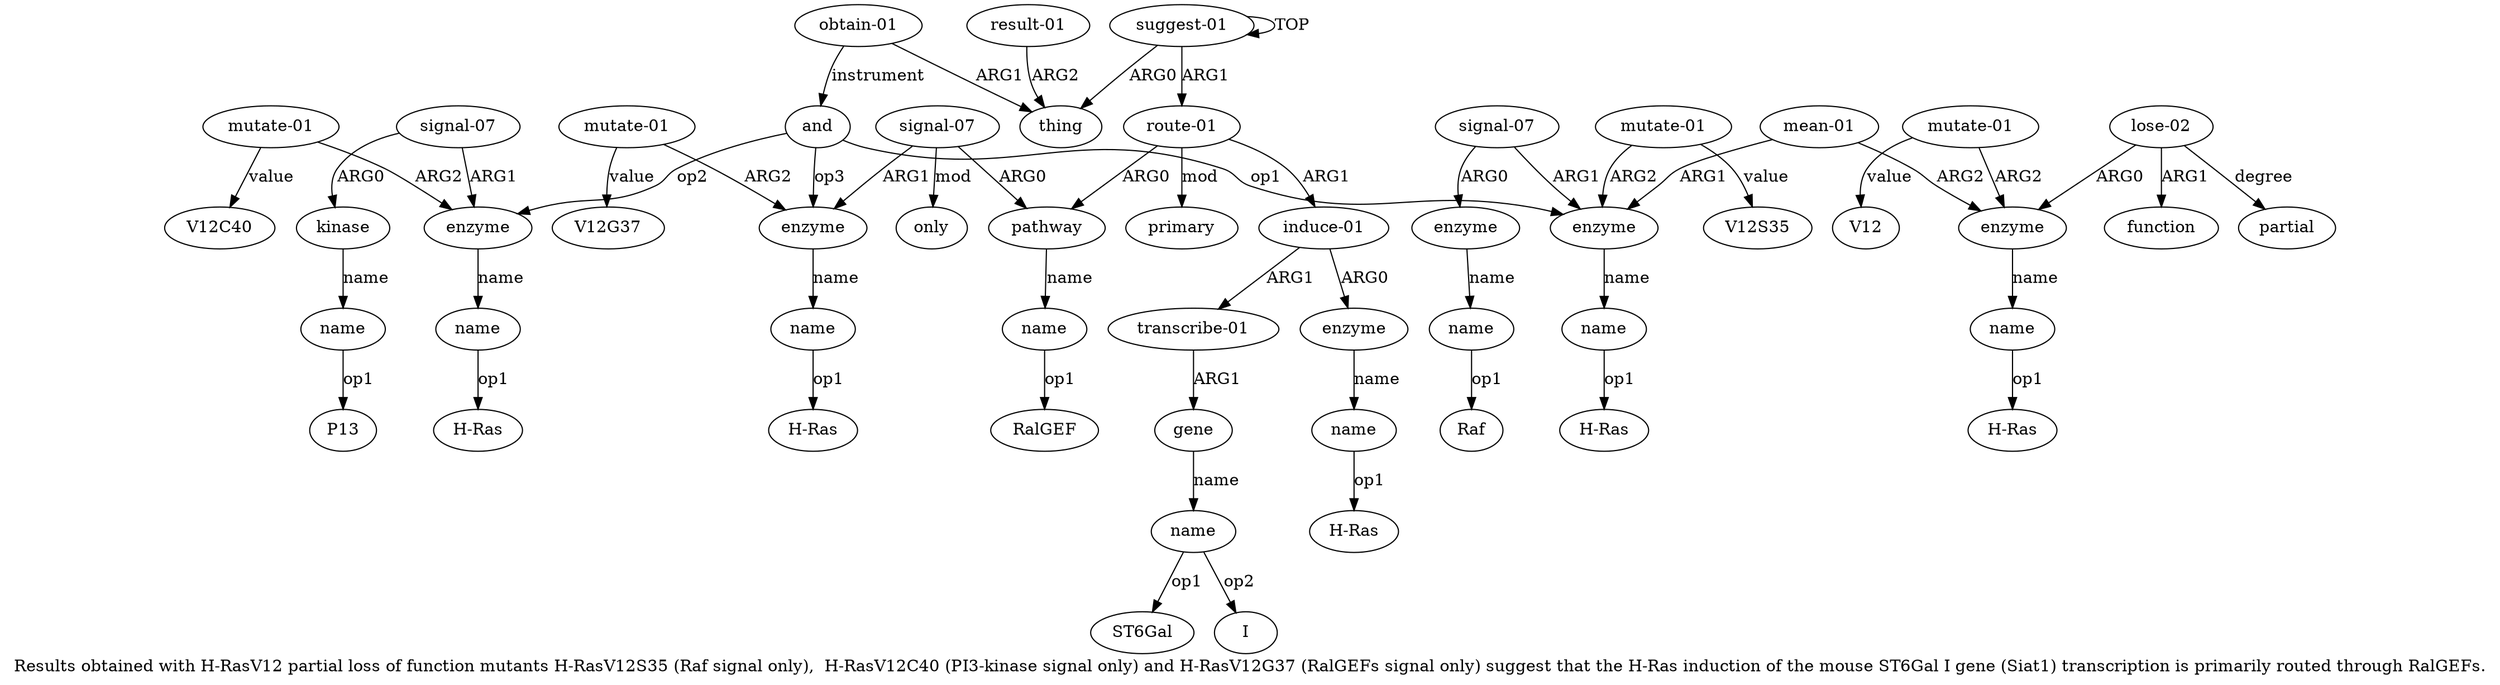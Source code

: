 digraph  {
	graph [label="Results obtained with H-RasV12 partial loss of function mutants H-RasV12S35 (Raf signal only),  H-RasV12C40 (PI3-kinase signal only) \
and H-RasV12G37 (RalGEFs signal only) suggest that the H-Ras induction of the mouse ST6Gal I gene (Siat1) transcription is primarily \
routed through RalGEFs."];
	node [label="\N"];
	a20	 [color=black,
		gold_ind=20,
		gold_label="mutate-01",
		label="mutate-01",
		test_ind=20,
		test_label="mutate-01"];
	"a20 V12C40"	 [color=black,
		gold_ind=-1,
		gold_label=V12C40,
		label=V12C40,
		test_ind=-1,
		test_label=V12C40];
	a20 -> "a20 V12C40" [key=0,
	color=black,
	gold_label=value,
	label=value,
	test_label=value];
a18 [color=black,
	gold_ind=18,
	gold_label=enzyme,
	label=enzyme,
	test_ind=18,
	test_label=enzyme];
a20 -> a18 [key=0,
color=black,
gold_label=ARG2,
label=ARG2,
test_label=ARG2];
a21 [color=black,
gold_ind=21,
gold_label="signal-07",
label="signal-07",
test_ind=21,
test_label="signal-07"];
a22 [color=black,
gold_ind=22,
gold_label=kinase,
label=kinase,
test_ind=22,
test_label=kinase];
a21 -> a22 [key=0,
color=black,
gold_label=ARG0,
label=ARG0,
test_label=ARG0];
a21 -> a18 [key=0,
color=black,
gold_label=ARG1,
label=ARG1,
test_label=ARG1];
a23 [color=black,
gold_ind=23,
gold_label=name,
label=name,
test_ind=23,
test_label=name];
a22 -> a23 [key=0,
color=black,
gold_label=name,
label=name,
test_label=name];
"a23 P13" [color=black,
gold_ind=-1,
gold_label=P13,
label=P13,
test_ind=-1,
test_label=P13];
a23 -> "a23 P13" [key=0,
color=black,
gold_label=op1,
label=op1,
test_label=op1];
a24 [color=black,
gold_ind=24,
gold_label=enzyme,
label=enzyme,
test_ind=24,
test_label=enzyme];
a25 [color=black,
gold_ind=25,
gold_label=name,
label=name,
test_ind=25,
test_label=name];
a24 -> a25 [key=0,
color=black,
gold_label=name,
label=name,
test_label=name];
"a25 H-Ras" [color=black,
gold_ind=-1,
gold_label="H-Ras",
label="H-Ras",
test_ind=-1,
test_label="H-Ras"];
a25 -> "a25 H-Ras" [key=0,
color=black,
gold_label=op1,
label=op1,
test_label=op1];
a26 [color=black,
gold_ind=26,
gold_label="mutate-01",
label="mutate-01",
test_ind=26,
test_label="mutate-01"];
a26 -> a24 [key=0,
color=black,
gold_label=ARG2,
label=ARG2,
test_label=ARG2];
"a26 V12G37" [color=black,
gold_ind=-1,
gold_label=V12G37,
label=V12G37,
test_ind=-1,
test_label=V12G37];
a26 -> "a26 V12G37" [key=0,
color=black,
gold_label=value,
label=value,
test_label=value];
a27 [color=black,
gold_ind=27,
gold_label="signal-07",
label="signal-07",
test_ind=27,
test_label="signal-07"];
a27 -> a24 [key=0,
color=black,
gold_label=ARG1,
label=ARG1,
test_label=ARG1];
a28 [color=black,
gold_ind=28,
gold_label=pathway,
label=pathway,
test_ind=28,
test_label=pathway];
a27 -> a28 [key=0,
color=black,
gold_label=ARG0,
label=ARG0,
test_label=ARG0];
a30 [color=black,
gold_ind=30,
gold_label=only,
label=only,
test_ind=30,
test_label=only];
a27 -> a30 [key=0,
color=black,
gold_label=mod,
label=mod,
test_label=mod];
a29 [color=black,
gold_ind=29,
gold_label=name,
label=name,
test_ind=29,
test_label=name];
a28 -> a29 [key=0,
color=black,
gold_label=name,
label=name,
test_label=name];
"a29 RalGEF" [color=black,
gold_ind=-1,
gold_label=RalGEF,
label=RalGEF,
test_ind=-1,
test_label=RalGEF];
a29 -> "a29 RalGEF" [key=0,
color=black,
gold_label=op1,
label=op1,
test_label=op1];
"a11 V12" [color=black,
gold_ind=-1,
gold_label=V12,
label=V12,
test_ind=-1,
test_label=V12];
a31 [color=black,
gold_ind=31,
gold_label="route-01",
label="route-01",
test_ind=31,
test_label="route-01"];
a31 -> a28 [key=0,
color=black,
gold_label=ARG0,
label=ARG0,
test_label=ARG0];
a32 [color=black,
gold_ind=32,
gold_label="induce-01",
label="induce-01",
test_ind=32,
test_label="induce-01"];
a31 -> a32 [key=0,
color=black,
gold_label=ARG1,
label=ARG1,
test_label=ARG1];
a38 [color=black,
gold_ind=38,
gold_label=primary,
label=primary,
test_ind=38,
test_label=primary];
a31 -> a38 [key=0,
color=black,
gold_label=mod,
label=mod,
test_label=mod];
"a17 Raf" [color=black,
gold_ind=-1,
gold_label=Raf,
label=Raf,
test_ind=-1,
test_label=Raf];
a37 [color=black,
gold_ind=37,
gold_label=name,
label=name,
test_ind=37,
test_label=name];
"a37 ST6Gal" [color=black,
gold_ind=-1,
gold_label=ST6Gal,
label=ST6Gal,
test_ind=-1,
test_label=ST6Gal];
a37 -> "a37 ST6Gal" [key=0,
color=black,
gold_label=op1,
label=op1,
test_label=op1];
"a37 I" [color=black,
gold_ind=-1,
gold_label=I,
label=I,
test_ind=-1,
test_label=I];
a37 -> "a37 I" [key=0,
color=black,
gold_label=op2,
label=op2,
test_label=op2];
a36 [color=black,
gold_ind=36,
gold_label=gene,
label=gene,
test_ind=36,
test_label=gene];
a36 -> a37 [key=0,
color=black,
gold_label=name,
label=name,
test_label=name];
a33 [color=black,
gold_ind=33,
gold_label=enzyme,
label=enzyme,
test_ind=33,
test_label=enzyme];
a34 [color=black,
gold_ind=34,
gold_label=name,
label=name,
test_ind=34,
test_label=name];
a33 -> a34 [key=0,
color=black,
gold_label=name,
label=name,
test_label=name];
a35 [color=black,
gold_ind=35,
gold_label="transcribe-01",
label="transcribe-01",
test_ind=35,
test_label="transcribe-01"];
a35 -> a36 [key=0,
color=black,
gold_label=ARG1,
label=ARG1,
test_label=ARG1];
"a34 H-Ras" [color=black,
gold_ind=-1,
gold_label="H-Ras",
label="H-Ras",
test_ind=-1,
test_label="H-Ras"];
a34 -> "a34 H-Ras" [key=0,
color=black,
gold_label=op1,
label=op1,
test_label=op1];
"a10 H-Ras" [color=black,
gold_ind=-1,
gold_label="H-Ras",
label="H-Ras",
test_ind=-1,
test_label="H-Ras"];
"a19 H-Ras" [color=black,
gold_ind=-1,
gold_label="H-Ras",
label="H-Ras",
test_ind=-1,
test_label="H-Ras"];
a32 -> a33 [key=0,
color=black,
gold_label=ARG0,
label=ARG0,
test_label=ARG0];
a32 -> a35 [key=0,
color=black,
gold_label=ARG1,
label=ARG1,
test_label=ARG1];
a15 [color=black,
gold_ind=15,
gold_label="signal-07",
label="signal-07",
test_ind=15,
test_label="signal-07"];
a16 [color=black,
gold_ind=16,
gold_label=enzyme,
label=enzyme,
test_ind=16,
test_label=enzyme];
a15 -> a16 [key=0,
color=black,
gold_label=ARG0,
label=ARG0,
test_label=ARG0];
a5 [color=black,
gold_ind=5,
gold_label=enzyme,
label=enzyme,
test_ind=5,
test_label=enzyme];
a15 -> a5 [key=0,
color=black,
gold_label=ARG1,
label=ARG1,
test_label=ARG1];
a14 [color=black,
gold_ind=14,
gold_label=partial,
label=partial,
test_ind=14,
test_label=partial];
a17 [color=black,
gold_ind=17,
gold_label=name,
label=name,
test_ind=17,
test_label=name];
a17 -> "a17 Raf" [key=0,
color=black,
gold_label=op1,
label=op1,
test_label=op1];
a16 -> a17 [key=0,
color=black,
gold_label=name,
label=name,
test_label=name];
a11 [color=black,
gold_ind=11,
gold_label="mutate-01",
label="mutate-01",
test_ind=11,
test_label="mutate-01"];
a11 -> "a11 V12" [key=0,
color=black,
gold_label=value,
label=value,
test_label=value];
a9 [color=black,
gold_ind=9,
gold_label=enzyme,
label=enzyme,
test_ind=9,
test_label=enzyme];
a11 -> a9 [key=0,
color=black,
gold_label=ARG2,
label=ARG2,
test_label=ARG2];
a10 [color=black,
gold_ind=10,
gold_label=name,
label=name,
test_ind=10,
test_label=name];
a10 -> "a10 H-Ras" [key=0,
color=black,
gold_label=op1,
label=op1,
test_label=op1];
a13 [color=black,
gold_ind=13,
gold_label=function,
label=function,
test_ind=13,
test_label=function];
a12 [color=black,
gold_ind=12,
gold_label="lose-02",
label="lose-02",
test_ind=12,
test_label="lose-02"];
a12 -> a14 [key=0,
color=black,
gold_label=degree,
label=degree,
test_label=degree];
a12 -> a13 [key=0,
color=black,
gold_label=ARG1,
label=ARG1,
test_label=ARG1];
a12 -> a9 [key=0,
color=black,
gold_label=ARG0,
label=ARG0,
test_label=ARG0];
a19 [color=black,
gold_ind=19,
gold_label=name,
label=name,
test_ind=19,
test_label=name];
a19 -> "a19 H-Ras" [key=0,
color=black,
gold_label=op1,
label=op1,
test_label=op1];
a18 -> a19 [key=0,
color=black,
gold_label=name,
label=name,
test_label=name];
a1 [color=black,
gold_ind=1,
gold_label=thing,
label=thing,
test_ind=1,
test_label=thing];
a0 [color=black,
gold_ind=0,
gold_label="suggest-01",
label="suggest-01",
test_ind=0,
test_label="suggest-01"];
a0 -> a31 [key=0,
color=black,
gold_label=ARG1,
label=ARG1,
test_label=ARG1];
a0 -> a1 [key=0,
color=black,
gold_label=ARG0,
label=ARG0,
test_label=ARG0];
a0 -> a0 [key=0,
color=black,
gold_label=TOP,
label=TOP,
test_label=TOP];
a3 [color=black,
gold_ind=3,
gold_label="obtain-01",
label="obtain-01",
test_ind=3,
test_label="obtain-01"];
a3 -> a1 [key=0,
color=black,
gold_label=ARG1,
label=ARG1,
test_label=ARG1];
a4 [color=black,
gold_ind=4,
gold_label=and,
label=and,
test_ind=4,
test_label=and];
a3 -> a4 [key=0,
color=black,
gold_label=instrument,
label=instrument,
test_label=instrument];
a2 [color=black,
gold_ind=2,
gold_label="result-01",
label="result-01",
test_ind=2,
test_label="result-01"];
a2 -> a1 [key=0,
color=black,
gold_label=ARG2,
label=ARG2,
test_label=ARG2];
a6 [color=black,
gold_ind=6,
gold_label=name,
label=name,
test_ind=6,
test_label=name];
a5 -> a6 [key=0,
color=black,
gold_label=name,
label=name,
test_label=name];
a4 -> a24 [key=0,
color=black,
gold_label=op3,
label=op3,
test_label=op3];
a4 -> a18 [key=0,
color=black,
gold_label=op2,
label=op2,
test_label=op2];
a4 -> a5 [key=0,
color=black,
gold_label=op1,
label=op1,
test_label=op1];
a7 [color=black,
gold_ind=7,
gold_label="mutate-01",
label="mutate-01",
test_ind=7,
test_label="mutate-01"];
a7 -> a5 [key=0,
color=black,
gold_label=ARG2,
label=ARG2,
test_label=ARG2];
"a7 V12S35" [color=black,
gold_ind=-1,
gold_label=V12S35,
label=V12S35,
test_ind=-1,
test_label=V12S35];
a7 -> "a7 V12S35" [key=0,
color=black,
gold_label=value,
label=value,
test_label=value];
"a6 H-Ras" [color=black,
gold_ind=-1,
gold_label="H-Ras",
label="H-Ras",
test_ind=-1,
test_label="H-Ras"];
a6 -> "a6 H-Ras" [key=0,
color=black,
gold_label=op1,
label=op1,
test_label=op1];
a9 -> a10 [key=0,
color=black,
gold_label=name,
label=name,
test_label=name];
a8 [color=black,
gold_ind=8,
gold_label="mean-01",
label="mean-01",
test_ind=8,
test_label="mean-01"];
a8 -> a5 [key=0,
color=black,
gold_label=ARG1,
label=ARG1,
test_label=ARG1];
a8 -> a9 [key=0,
color=black,
gold_label=ARG2,
label=ARG2,
test_label=ARG2];
}
